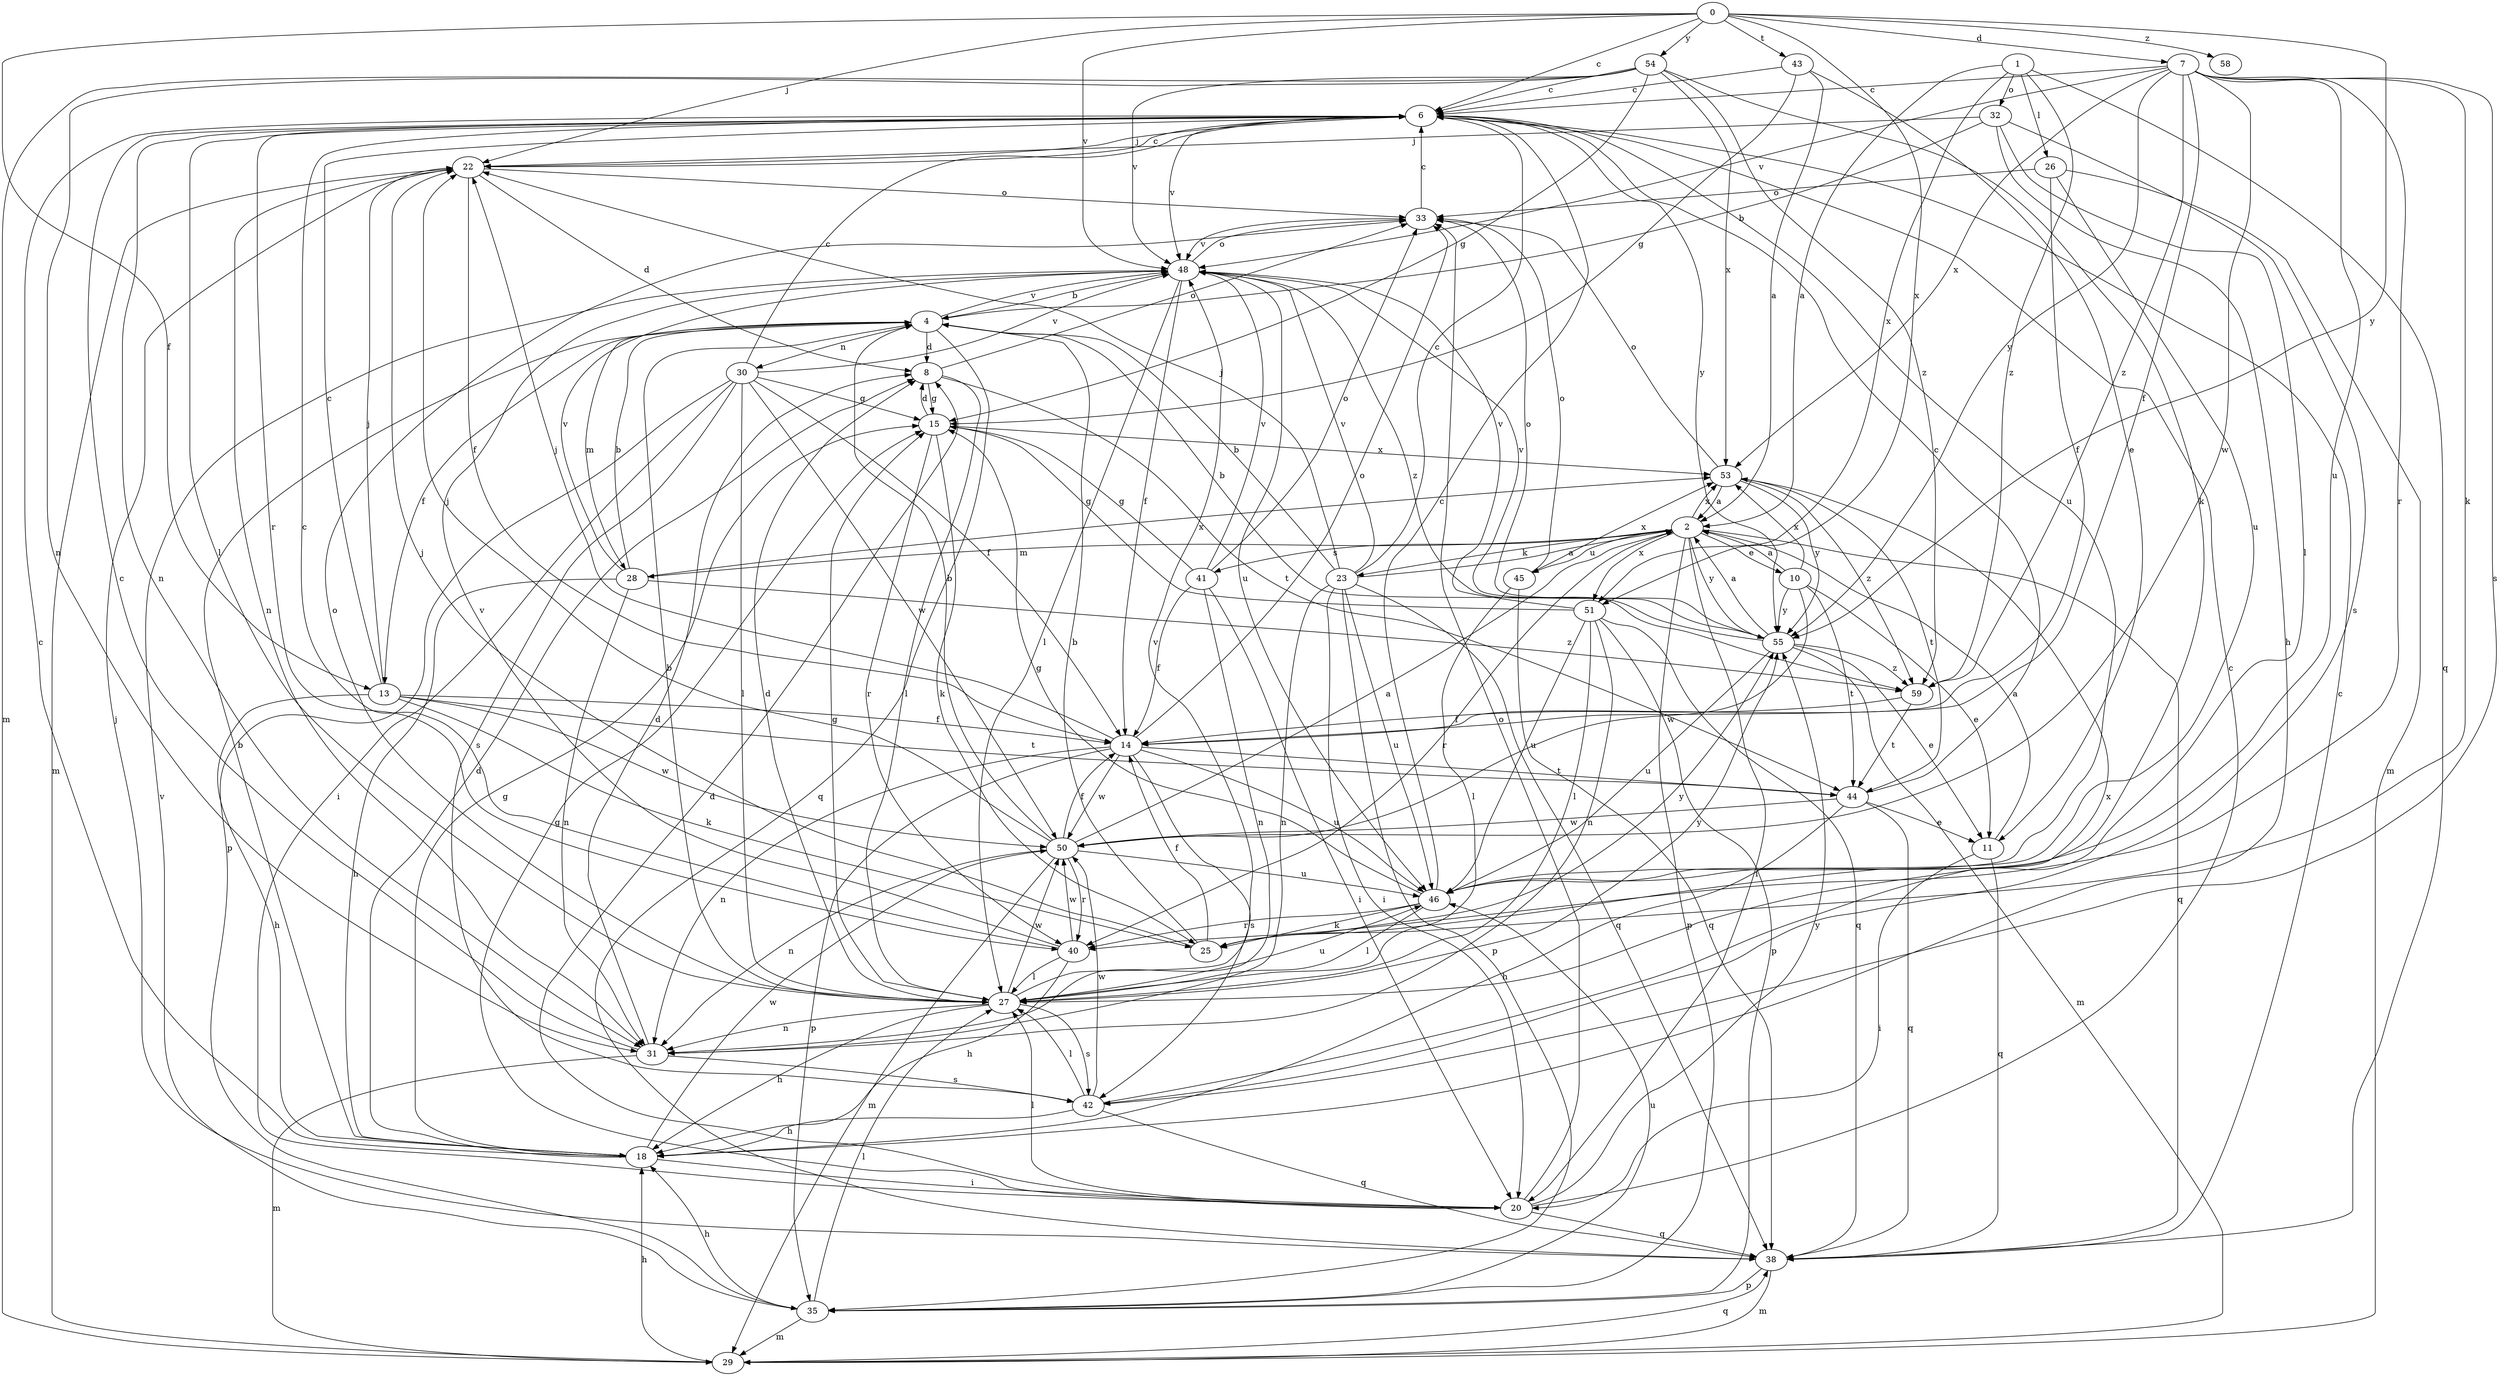 strict digraph  {
0;
1;
2;
4;
6;
7;
8;
10;
11;
13;
14;
15;
18;
20;
22;
23;
25;
26;
27;
28;
29;
30;
31;
32;
33;
35;
38;
40;
41;
42;
43;
44;
45;
46;
48;
50;
51;
53;
54;
55;
58;
59;
0 -> 6  [label=c];
0 -> 7  [label=d];
0 -> 13  [label=f];
0 -> 22  [label=j];
0 -> 43  [label=t];
0 -> 48  [label=v];
0 -> 51  [label=x];
0 -> 54  [label=y];
0 -> 55  [label=y];
0 -> 58  [label=z];
1 -> 2  [label=a];
1 -> 26  [label=l];
1 -> 32  [label=o];
1 -> 38  [label=q];
1 -> 51  [label=x];
1 -> 59  [label=z];
2 -> 10  [label=e];
2 -> 20  [label=i];
2 -> 23  [label=k];
2 -> 28  [label=m];
2 -> 35  [label=p];
2 -> 38  [label=q];
2 -> 40  [label=r];
2 -> 41  [label=s];
2 -> 45  [label=u];
2 -> 51  [label=x];
2 -> 53  [label=x];
2 -> 55  [label=y];
4 -> 8  [label=d];
4 -> 13  [label=f];
4 -> 28  [label=m];
4 -> 30  [label=n];
4 -> 38  [label=q];
4 -> 48  [label=v];
6 -> 22  [label=j];
6 -> 27  [label=l];
6 -> 31  [label=n];
6 -> 40  [label=r];
6 -> 46  [label=u];
6 -> 48  [label=v];
6 -> 55  [label=y];
7 -> 6  [label=c];
7 -> 14  [label=f];
7 -> 25  [label=k];
7 -> 40  [label=r];
7 -> 42  [label=s];
7 -> 46  [label=u];
7 -> 48  [label=v];
7 -> 50  [label=w];
7 -> 53  [label=x];
7 -> 55  [label=y];
7 -> 59  [label=z];
8 -> 15  [label=g];
8 -> 27  [label=l];
8 -> 33  [label=o];
8 -> 44  [label=t];
10 -> 2  [label=a];
10 -> 11  [label=e];
10 -> 44  [label=t];
10 -> 50  [label=w];
10 -> 53  [label=x];
10 -> 55  [label=y];
11 -> 2  [label=a];
11 -> 20  [label=i];
11 -> 38  [label=q];
13 -> 6  [label=c];
13 -> 14  [label=f];
13 -> 18  [label=h];
13 -> 22  [label=j];
13 -> 25  [label=k];
13 -> 44  [label=t];
13 -> 50  [label=w];
14 -> 22  [label=j];
14 -> 31  [label=n];
14 -> 33  [label=o];
14 -> 35  [label=p];
14 -> 42  [label=s];
14 -> 44  [label=t];
14 -> 46  [label=u];
14 -> 50  [label=w];
15 -> 8  [label=d];
15 -> 25  [label=k];
15 -> 40  [label=r];
15 -> 53  [label=x];
18 -> 4  [label=b];
18 -> 6  [label=c];
18 -> 8  [label=d];
18 -> 15  [label=g];
18 -> 20  [label=i];
18 -> 50  [label=w];
20 -> 6  [label=c];
20 -> 8  [label=d];
20 -> 15  [label=g];
20 -> 27  [label=l];
20 -> 33  [label=o];
20 -> 38  [label=q];
20 -> 55  [label=y];
22 -> 6  [label=c];
22 -> 8  [label=d];
22 -> 14  [label=f];
22 -> 29  [label=m];
22 -> 31  [label=n];
22 -> 33  [label=o];
23 -> 2  [label=a];
23 -> 4  [label=b];
23 -> 6  [label=c];
23 -> 20  [label=i];
23 -> 22  [label=j];
23 -> 31  [label=n];
23 -> 35  [label=p];
23 -> 38  [label=q];
23 -> 46  [label=u];
23 -> 48  [label=v];
25 -> 4  [label=b];
25 -> 14  [label=f];
25 -> 22  [label=j];
25 -> 55  [label=y];
26 -> 14  [label=f];
26 -> 29  [label=m];
26 -> 33  [label=o];
26 -> 46  [label=u];
27 -> 4  [label=b];
27 -> 8  [label=d];
27 -> 15  [label=g];
27 -> 18  [label=h];
27 -> 31  [label=n];
27 -> 33  [label=o];
27 -> 42  [label=s];
27 -> 46  [label=u];
27 -> 48  [label=v];
27 -> 50  [label=w];
27 -> 55  [label=y];
28 -> 4  [label=b];
28 -> 18  [label=h];
28 -> 31  [label=n];
28 -> 48  [label=v];
28 -> 53  [label=x];
28 -> 59  [label=z];
29 -> 18  [label=h];
29 -> 38  [label=q];
30 -> 6  [label=c];
30 -> 14  [label=f];
30 -> 15  [label=g];
30 -> 20  [label=i];
30 -> 27  [label=l];
30 -> 35  [label=p];
30 -> 42  [label=s];
30 -> 48  [label=v];
30 -> 50  [label=w];
31 -> 6  [label=c];
31 -> 8  [label=d];
31 -> 29  [label=m];
31 -> 42  [label=s];
32 -> 4  [label=b];
32 -> 18  [label=h];
32 -> 22  [label=j];
32 -> 27  [label=l];
32 -> 42  [label=s];
33 -> 6  [label=c];
33 -> 48  [label=v];
35 -> 18  [label=h];
35 -> 27  [label=l];
35 -> 29  [label=m];
35 -> 46  [label=u];
35 -> 48  [label=v];
38 -> 6  [label=c];
38 -> 22  [label=j];
38 -> 29  [label=m];
38 -> 35  [label=p];
40 -> 6  [label=c];
40 -> 18  [label=h];
40 -> 27  [label=l];
40 -> 48  [label=v];
40 -> 50  [label=w];
41 -> 14  [label=f];
41 -> 15  [label=g];
41 -> 20  [label=i];
41 -> 31  [label=n];
41 -> 33  [label=o];
41 -> 48  [label=v];
42 -> 18  [label=h];
42 -> 27  [label=l];
42 -> 38  [label=q];
42 -> 50  [label=w];
42 -> 53  [label=x];
43 -> 2  [label=a];
43 -> 6  [label=c];
43 -> 11  [label=e];
43 -> 15  [label=g];
44 -> 6  [label=c];
44 -> 11  [label=e];
44 -> 18  [label=h];
44 -> 38  [label=q];
44 -> 50  [label=w];
45 -> 27  [label=l];
45 -> 33  [label=o];
45 -> 38  [label=q];
45 -> 53  [label=x];
46 -> 6  [label=c];
46 -> 15  [label=g];
46 -> 25  [label=k];
46 -> 27  [label=l];
46 -> 40  [label=r];
48 -> 4  [label=b];
48 -> 14  [label=f];
48 -> 27  [label=l];
48 -> 33  [label=o];
48 -> 46  [label=u];
48 -> 59  [label=z];
50 -> 2  [label=a];
50 -> 4  [label=b];
50 -> 14  [label=f];
50 -> 22  [label=j];
50 -> 29  [label=m];
50 -> 31  [label=n];
50 -> 40  [label=r];
50 -> 46  [label=u];
51 -> 15  [label=g];
51 -> 27  [label=l];
51 -> 31  [label=n];
51 -> 35  [label=p];
51 -> 38  [label=q];
51 -> 46  [label=u];
51 -> 48  [label=v];
53 -> 2  [label=a];
53 -> 33  [label=o];
53 -> 44  [label=t];
53 -> 55  [label=y];
53 -> 59  [label=z];
54 -> 6  [label=c];
54 -> 15  [label=g];
54 -> 25  [label=k];
54 -> 29  [label=m];
54 -> 31  [label=n];
54 -> 48  [label=v];
54 -> 53  [label=x];
54 -> 59  [label=z];
55 -> 2  [label=a];
55 -> 4  [label=b];
55 -> 11  [label=e];
55 -> 29  [label=m];
55 -> 33  [label=o];
55 -> 46  [label=u];
55 -> 48  [label=v];
55 -> 59  [label=z];
59 -> 14  [label=f];
59 -> 44  [label=t];
}
